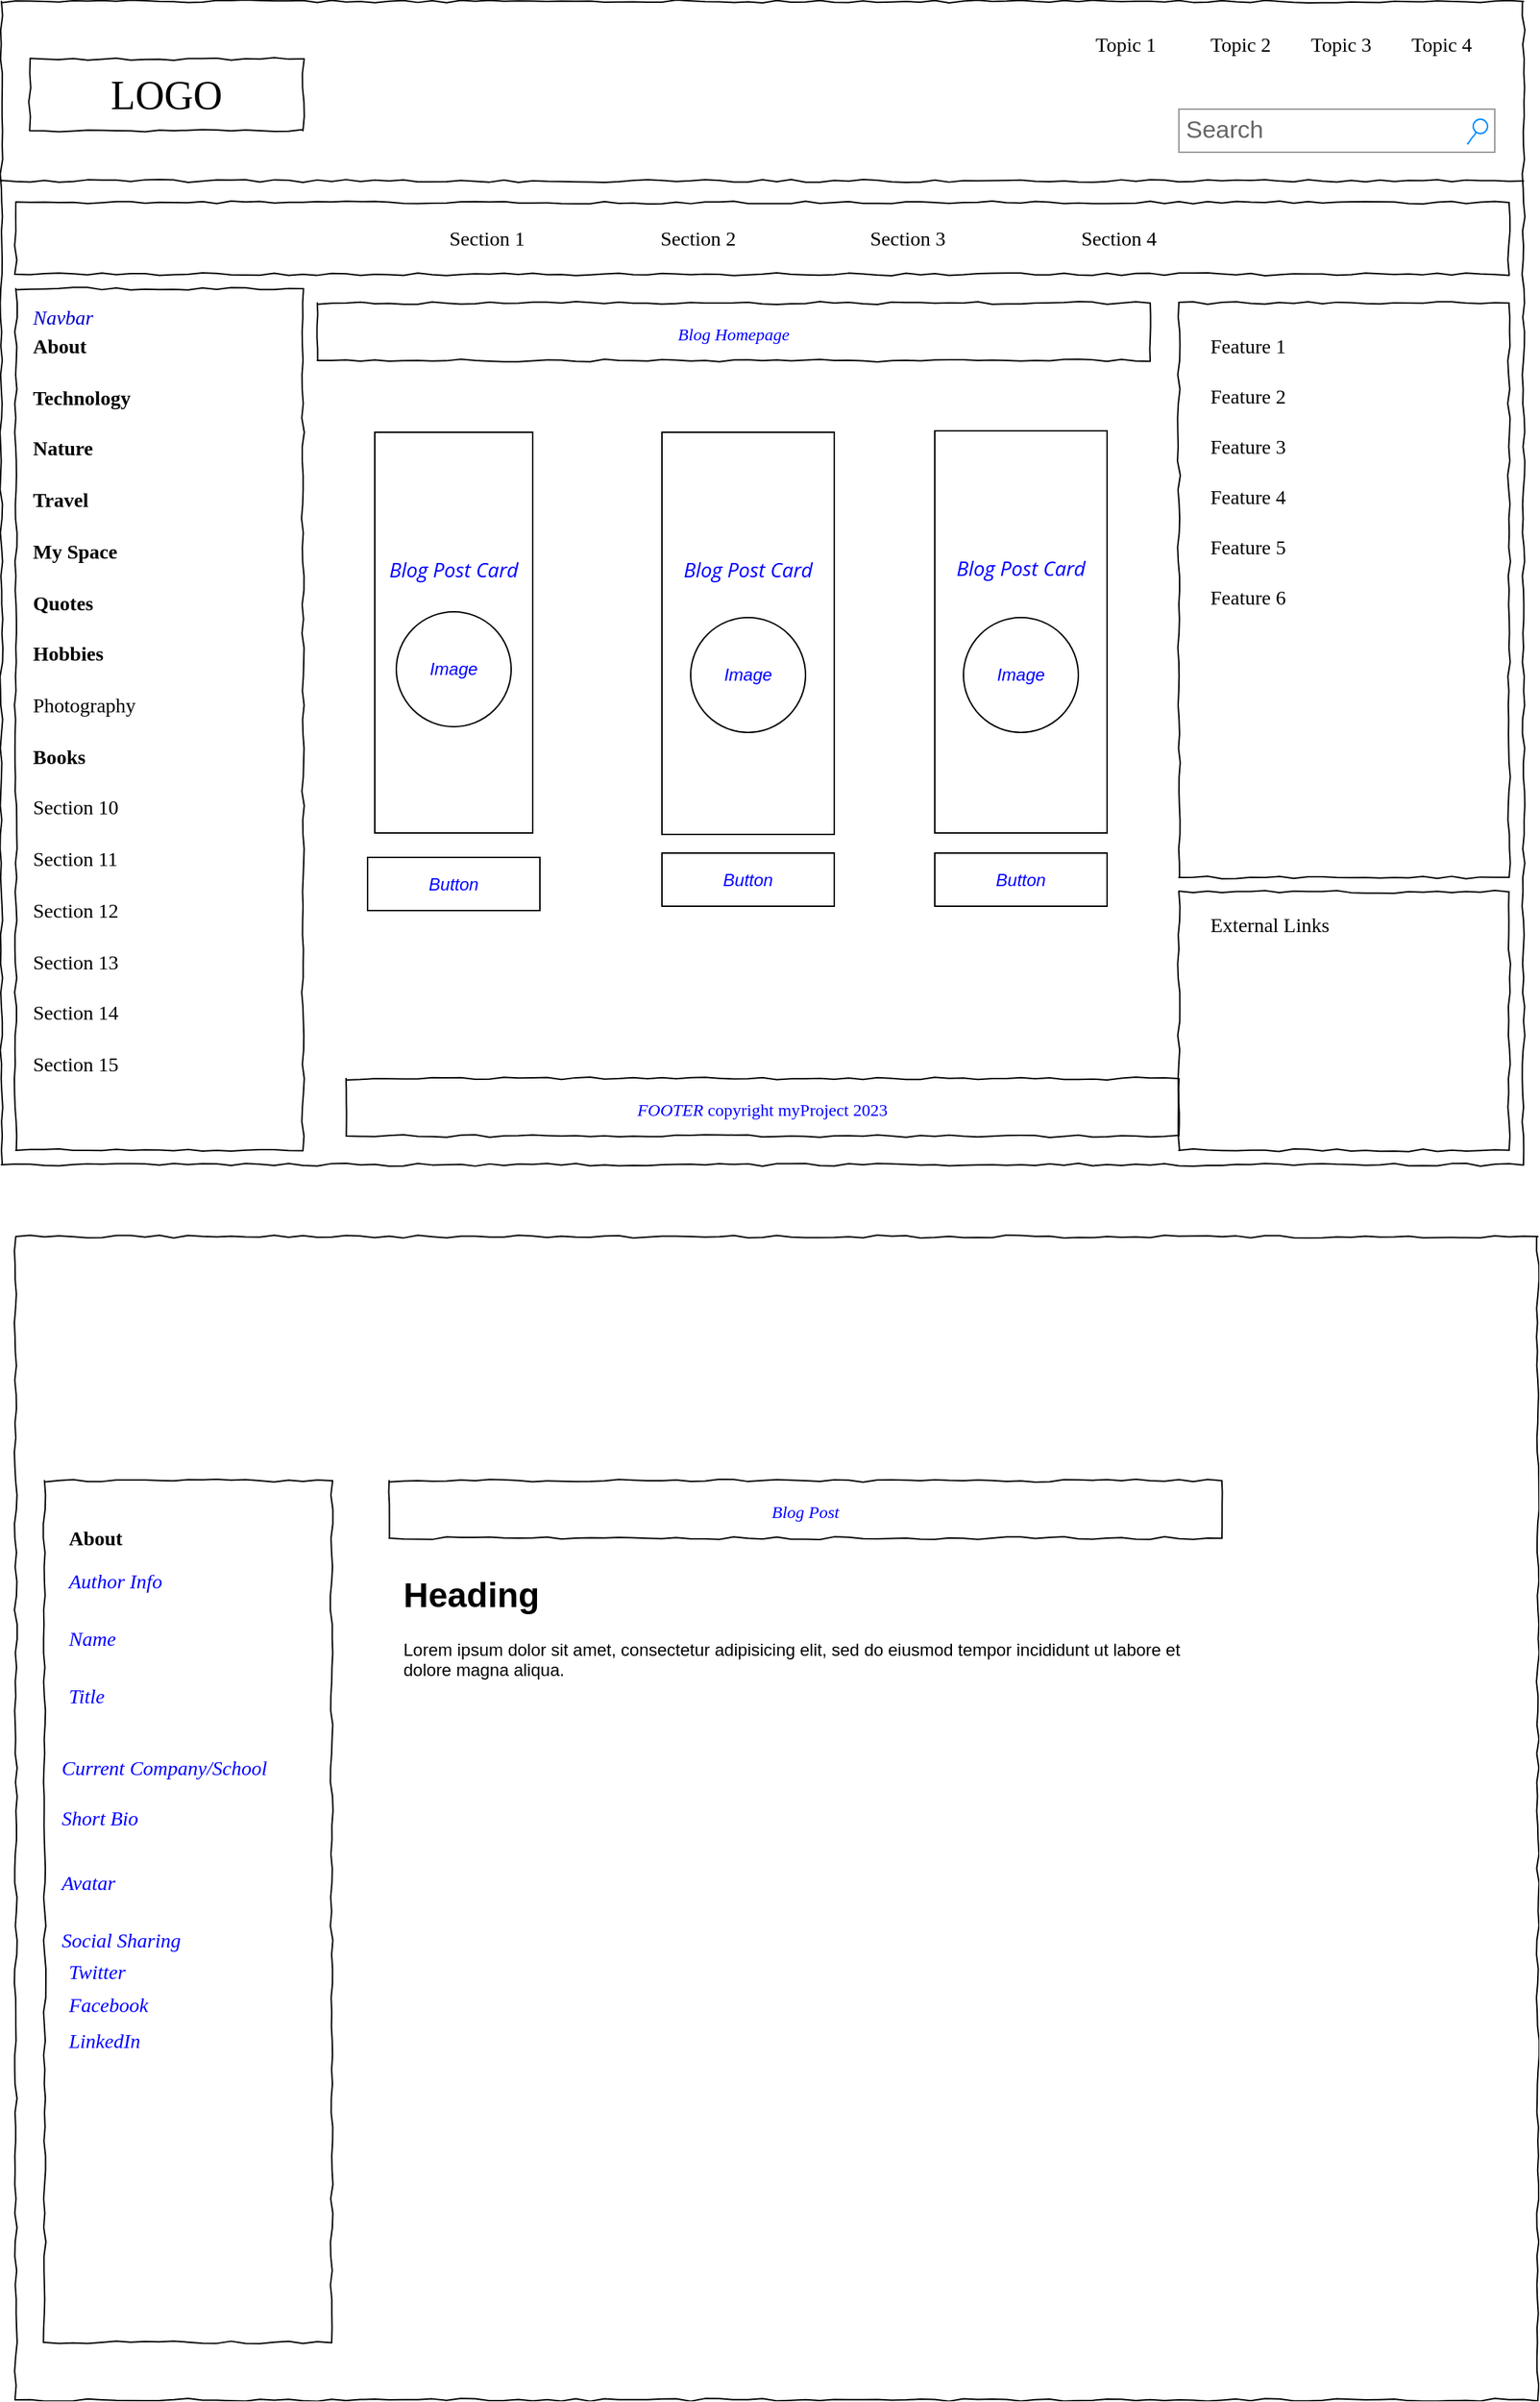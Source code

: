 <mxfile version="21.0.8" type="device"><diagram name="Page-1" id="03018318-947c-dd8e-b7a3-06fadd420f32"><mxGraphModel dx="1434" dy="764" grid="1" gridSize="10" guides="1" tooltips="1" connect="1" arrows="1" fold="1" page="1" pageScale="1" pageWidth="1100" pageHeight="850" background="none" math="0" shadow="0"><root><mxCell id="0"/><mxCell id="1" parent="0"/><mxCell id="677b7b8949515195-1" value="" style="whiteSpace=wrap;html=1;rounded=0;shadow=0;labelBackgroundColor=none;strokeColor=#000000;strokeWidth=1;fillColor=none;fontFamily=Verdana;fontSize=12;fontColor=#000000;align=center;comic=1;" parent="1" vertex="1"><mxGeometry x="20" y="20" width="1060" height="810" as="geometry"/></mxCell><mxCell id="677b7b8949515195-2" value="LOGO" style="whiteSpace=wrap;html=1;rounded=0;shadow=0;labelBackgroundColor=none;strokeWidth=1;fontFamily=Verdana;fontSize=28;align=center;comic=1;" parent="1" vertex="1"><mxGeometry x="40" y="60" width="190" height="50" as="geometry"/></mxCell><mxCell id="677b7b8949515195-3" value="Search" style="strokeWidth=1;shadow=0;dashed=0;align=center;html=1;shape=mxgraph.mockup.forms.searchBox;strokeColor=#999999;mainText=;strokeColor2=#008cff;fontColor=#666666;fontSize=17;align=left;spacingLeft=3;rounded=0;labelBackgroundColor=none;comic=1;" parent="1" vertex="1"><mxGeometry x="840" y="95" width="220" height="30" as="geometry"/></mxCell><mxCell id="677b7b8949515195-4" value="Topic 1" style="text;html=1;points=[];align=left;verticalAlign=top;spacingTop=-4;fontSize=14;fontFamily=Verdana" parent="1" vertex="1"><mxGeometry x="780" y="40" width="60" height="20" as="geometry"/></mxCell><mxCell id="677b7b8949515195-5" value="Topic 2" style="text;html=1;points=[];align=left;verticalAlign=top;spacingTop=-4;fontSize=14;fontFamily=Verdana" parent="1" vertex="1"><mxGeometry x="860" y="40" width="60" height="20" as="geometry"/></mxCell><mxCell id="677b7b8949515195-6" value="Topic 3" style="text;html=1;points=[];align=left;verticalAlign=top;spacingTop=-4;fontSize=14;fontFamily=Verdana" parent="1" vertex="1"><mxGeometry x="930" y="40" width="60" height="20" as="geometry"/></mxCell><mxCell id="677b7b8949515195-7" value="Topic 4" style="text;html=1;points=[];align=left;verticalAlign=top;spacingTop=-4;fontSize=14;fontFamily=Verdana" parent="1" vertex="1"><mxGeometry x="1000" y="40" width="60" height="20" as="geometry"/></mxCell><mxCell id="677b7b8949515195-8" value="" style="whiteSpace=wrap;html=1;rounded=0;shadow=0;labelBackgroundColor=none;strokeWidth=1;fillColor=none;fontFamily=Verdana;fontSize=12;align=center;comic=1;" parent="1" vertex="1"><mxGeometry x="30" y="220" width="200" height="600" as="geometry"/></mxCell><mxCell id="677b7b8949515195-9" value="" style="line;strokeWidth=1;html=1;rounded=0;shadow=0;labelBackgroundColor=none;fillColor=none;fontFamily=Verdana;fontSize=14;fontColor=#000000;align=center;comic=1;" parent="1" vertex="1"><mxGeometry x="20" y="140" width="1060" height="10" as="geometry"/></mxCell><mxCell id="677b7b8949515195-10" value="" style="whiteSpace=wrap;html=1;rounded=0;shadow=0;labelBackgroundColor=none;strokeWidth=1;fillColor=none;fontFamily=Verdana;fontSize=12;align=center;comic=1;" parent="1" vertex="1"><mxGeometry x="30" y="160" width="1040" height="50" as="geometry"/></mxCell><mxCell id="677b7b8949515195-11" value="Section 1" style="text;html=1;points=[];align=left;verticalAlign=top;spacingTop=-4;fontSize=14;fontFamily=Verdana" parent="1" vertex="1"><mxGeometry x="330" y="175" width="60" height="20" as="geometry"/></mxCell><mxCell id="677b7b8949515195-12" value="Section 2" style="text;html=1;points=[];align=left;verticalAlign=top;spacingTop=-4;fontSize=14;fontFamily=Verdana" parent="1" vertex="1"><mxGeometry x="477" y="175" width="60" height="20" as="geometry"/></mxCell><mxCell id="677b7b8949515195-13" value="Section 3" style="text;html=1;points=[];align=left;verticalAlign=top;spacingTop=-4;fontSize=14;fontFamily=Verdana" parent="1" vertex="1"><mxGeometry x="623" y="175" width="60" height="20" as="geometry"/></mxCell><mxCell id="677b7b8949515195-14" value="Section 4" style="text;html=1;points=[];align=left;verticalAlign=top;spacingTop=-4;fontSize=14;fontFamily=Verdana" parent="1" vertex="1"><mxGeometry x="770" y="175" width="60" height="20" as="geometry"/></mxCell><mxCell id="677b7b8949515195-15" value="&lt;div style=&quot;text-align: justify&quot;&gt;&lt;font color=&quot;#0000ff&quot;&gt;&lt;i&gt;FOOTER &lt;/i&gt;copyright myProject 2023&lt;/font&gt;&lt;br&gt;&lt;/div&gt;" style="whiteSpace=wrap;html=1;rounded=0;shadow=0;labelBackgroundColor=none;strokeWidth=1;fillColor=none;fontFamily=Verdana;fontSize=12;align=center;verticalAlign=top;spacing=10;comic=1;" parent="1" vertex="1"><mxGeometry x="260" y="770" width="580" height="40" as="geometry"/></mxCell><mxCell id="677b7b8949515195-25" value="" style="whiteSpace=wrap;html=1;rounded=0;shadow=0;labelBackgroundColor=none;strokeWidth=1;fillColor=none;fontFamily=Verdana;fontSize=12;align=center;comic=1;" parent="1" vertex="1"><mxGeometry x="840" y="230" width="230" height="400" as="geometry"/></mxCell><mxCell id="677b7b8949515195-26" value="" style="whiteSpace=wrap;html=1;rounded=0;shadow=0;labelBackgroundColor=none;strokeWidth=1;fillColor=none;fontFamily=Verdana;fontSize=12;align=center;comic=1;" parent="1" vertex="1"><mxGeometry x="840" y="640" width="230" height="180" as="geometry"/></mxCell><mxCell id="677b7b8949515195-27" value="About" style="text;html=1;points=[];align=left;verticalAlign=top;spacingTop=-4;fontSize=14;fontFamily=Verdana;fontStyle=1" parent="1" vertex="1"><mxGeometry x="40" y="250" width="170" height="20" as="geometry"/></mxCell><mxCell id="677b7b8949515195-28" value="Technology" style="text;html=1;points=[];align=left;verticalAlign=top;spacingTop=-4;fontSize=14;fontFamily=Verdana;fontStyle=1" parent="1" vertex="1"><mxGeometry x="40" y="286" width="170" height="20" as="geometry"/></mxCell><mxCell id="677b7b8949515195-29" value="Nature" style="text;html=1;points=[];align=left;verticalAlign=top;spacingTop=-4;fontSize=14;fontFamily=Verdana;fontStyle=1" parent="1" vertex="1"><mxGeometry x="40" y="321" width="170" height="20" as="geometry"/></mxCell><mxCell id="677b7b8949515195-30" value="Travel" style="text;html=1;points=[];align=left;verticalAlign=top;spacingTop=-4;fontSize=14;fontFamily=Verdana;fontStyle=1" parent="1" vertex="1"><mxGeometry x="40" y="357" width="170" height="20" as="geometry"/></mxCell><mxCell id="677b7b8949515195-31" value="Hobbies" style="text;html=1;points=[];align=left;verticalAlign=top;spacingTop=-4;fontSize=14;fontFamily=Verdana;fontStyle=1" parent="1" vertex="1"><mxGeometry x="40" y="464" width="170" height="20" as="geometry"/></mxCell><mxCell id="677b7b8949515195-32" value="Photography" style="text;html=1;points=[];align=left;verticalAlign=top;spacingTop=-4;fontSize=14;fontFamily=Verdana;fontStyle=0" parent="1" vertex="1"><mxGeometry x="40" y="500" width="170" height="20" as="geometry"/></mxCell><mxCell id="677b7b8949515195-33" value="Books" style="text;html=1;points=[];align=left;verticalAlign=top;spacingTop=-4;fontSize=14;fontFamily=Verdana;fontStyle=1" parent="1" vertex="1"><mxGeometry x="40" y="536" width="170" height="20" as="geometry"/></mxCell><mxCell id="677b7b8949515195-34" value="Section 10" style="text;html=1;points=[];align=left;verticalAlign=top;spacingTop=-4;fontSize=14;fontFamily=Verdana" parent="1" vertex="1"><mxGeometry x="40" y="571" width="170" height="20" as="geometry"/></mxCell><mxCell id="677b7b8949515195-35" value="Section 11" style="text;html=1;points=[];align=left;verticalAlign=top;spacingTop=-4;fontSize=14;fontFamily=Verdana" parent="1" vertex="1"><mxGeometry x="40" y="607" width="170" height="20" as="geometry"/></mxCell><mxCell id="677b7b8949515195-36" value="Section 12" style="text;html=1;points=[];align=left;verticalAlign=top;spacingTop=-4;fontSize=14;fontFamily=Verdana" parent="1" vertex="1"><mxGeometry x="40" y="643" width="170" height="20" as="geometry"/></mxCell><mxCell id="677b7b8949515195-37" value="Section 13" style="text;html=1;points=[];align=left;verticalAlign=top;spacingTop=-4;fontSize=14;fontFamily=Verdana" parent="1" vertex="1"><mxGeometry x="40" y="679" width="170" height="20" as="geometry"/></mxCell><mxCell id="677b7b8949515195-38" value="Section 14" style="text;html=1;points=[];align=left;verticalAlign=top;spacingTop=-4;fontSize=14;fontFamily=Verdana" parent="1" vertex="1"><mxGeometry x="40" y="714" width="170" height="20" as="geometry"/></mxCell><mxCell id="677b7b8949515195-39" value="My Space" style="text;html=1;points=[];align=left;verticalAlign=top;spacingTop=-4;fontSize=14;fontFamily=Verdana;fontStyle=1" parent="1" vertex="1"><mxGeometry x="40" y="393" width="170" height="20" as="geometry"/></mxCell><mxCell id="677b7b8949515195-40" value="Quotes" style="text;html=1;points=[];align=left;verticalAlign=top;spacingTop=-4;fontSize=14;fontFamily=Verdana;fontStyle=1" parent="1" vertex="1"><mxGeometry x="40" y="429" width="170" height="20" as="geometry"/></mxCell><mxCell id="677b7b8949515195-41" value="Section 15" style="text;html=1;points=[];align=left;verticalAlign=top;spacingTop=-4;fontSize=14;fontFamily=Verdana" parent="1" vertex="1"><mxGeometry x="40" y="750" width="170" height="20" as="geometry"/></mxCell><mxCell id="677b7b8949515195-42" value="External Links" style="text;html=1;points=[];align=left;verticalAlign=top;spacingTop=-4;fontSize=14;fontFamily=Verdana" parent="1" vertex="1"><mxGeometry x="860" y="653" width="170" height="20" as="geometry"/></mxCell><mxCell id="677b7b8949515195-44" value="Feature 1" style="text;html=1;points=[];align=left;verticalAlign=top;spacingTop=-4;fontSize=14;fontFamily=Verdana" parent="1" vertex="1"><mxGeometry x="860" y="250" width="170" height="20" as="geometry"/></mxCell><mxCell id="677b7b8949515195-45" value="Feature 2" style="text;html=1;points=[];align=left;verticalAlign=top;spacingTop=-4;fontSize=14;fontFamily=Verdana" parent="1" vertex="1"><mxGeometry x="860" y="285" width="170" height="20" as="geometry"/></mxCell><mxCell id="677b7b8949515195-46" value="Feature 3" style="text;html=1;points=[];align=left;verticalAlign=top;spacingTop=-4;fontSize=14;fontFamily=Verdana" parent="1" vertex="1"><mxGeometry x="860" y="320" width="170" height="20" as="geometry"/></mxCell><mxCell id="677b7b8949515195-47" value="Feature 4" style="text;html=1;points=[];align=left;verticalAlign=top;spacingTop=-4;fontSize=14;fontFamily=Verdana" parent="1" vertex="1"><mxGeometry x="860" y="355" width="170" height="20" as="geometry"/></mxCell><mxCell id="677b7b8949515195-48" value="Feature 5" style="text;html=1;points=[];align=left;verticalAlign=top;spacingTop=-4;fontSize=14;fontFamily=Verdana" parent="1" vertex="1"><mxGeometry x="860" y="390" width="170" height="20" as="geometry"/></mxCell><mxCell id="677b7b8949515195-49" value="Feature 6" style="text;html=1;points=[];align=left;verticalAlign=top;spacingTop=-4;fontSize=14;fontFamily=Verdana" parent="1" vertex="1"><mxGeometry x="860" y="425" width="170" height="20" as="geometry"/></mxCell><mxCell id="RLv7BnZipwXrpF0sBRnx-8" value="&lt;div style=&quot;text-align: justify&quot;&gt;&lt;span&gt;&lt;i&gt;&lt;font color=&quot;#0000ff&quot;&gt;Blog Homepage&lt;/font&gt;&lt;/i&gt;&lt;/span&gt;&lt;/div&gt;" style="whiteSpace=wrap;html=1;rounded=0;shadow=0;labelBackgroundColor=none;strokeWidth=1;fillColor=none;fontFamily=Verdana;fontSize=12;align=center;verticalAlign=top;spacing=10;comic=1;" vertex="1" parent="1"><mxGeometry x="240" y="230" width="580" height="40" as="geometry"/></mxCell><mxCell id="RLv7BnZipwXrpF0sBRnx-9" value="&lt;i&gt;Navbar&lt;/i&gt;" style="text;html=1;points=[];align=left;verticalAlign=top;spacingTop=-4;fontSize=14;fontFamily=Verdana;fontStyle=0;fontColor=#0000CC;" vertex="1" parent="1"><mxGeometry x="40" y="230" width="170" height="20" as="geometry"/></mxCell><mxCell id="RLv7BnZipwXrpF0sBRnx-10" value="&lt;i&gt;&lt;font color=&quot;#0000ff&quot;&gt;&lt;br&gt;&lt;span style=&quot;font-family: &amp;quot;Open Sans&amp;quot;; font-size: 14px; font-variant-ligatures: normal; font-variant-caps: normal; font-weight: 400; letter-spacing: normal; orphans: 2; text-align: left; text-indent: 0px; text-transform: none; widows: 2; word-spacing: 0px; -webkit-text-stroke-width: 0px; background-color: rgb(255, 255, 255); text-decoration-thickness: initial; text-decoration-style: initial; text-decoration-color: initial; float: none; display: inline !important;&quot;&gt;Blog Post Card&lt;/span&gt;&lt;/font&gt;&lt;/i&gt;&lt;ul style=&quot;box-sizing: border-box; margin-top: 0px; margin-bottom: 0px; margin-left: 18px; font-family: &amp;quot;Open Sans&amp;quot;; font-size: 14px; font-variant-ligatures: normal; font-variant-caps: normal; font-weight: 400; letter-spacing: normal; orphans: 2; text-align: left; text-indent: 0px; text-transform: none; widows: 2; word-spacing: 0px; -webkit-text-stroke-width: 0px; background-color: rgb(255, 255, 255); text-decoration-thickness: initial; text-decoration-style: initial; text-decoration-color: initial; padding: 18px 30px !important; line-height: 1.6 !important;&quot;&gt;&lt;i style=&quot;&quot;&gt;&lt;font color=&quot;#0000ff&quot;&gt;&lt;br class=&quot;Apple-interchange-newline&quot;&gt;&lt;br&gt;&lt;/font&gt;&lt;/i&gt;&lt;br&gt;&lt;/ul&gt;" style="rounded=0;whiteSpace=wrap;html=1;" vertex="1" parent="1"><mxGeometry x="280" y="320" width="110" height="279" as="geometry"/></mxCell><mxCell id="RLv7BnZipwXrpF0sBRnx-11" value="&lt;i&gt;&lt;br&gt;&lt;span style=&quot;font-family: &amp;quot;Open Sans&amp;quot;; font-size: 14px; font-variant-ligatures: normal; font-variant-caps: normal; font-weight: 400; letter-spacing: normal; orphans: 2; text-align: left; text-indent: 0px; text-transform: none; widows: 2; word-spacing: 0px; -webkit-text-stroke-width: 0px; background-color: rgb(255, 255, 255); text-decoration-thickness: initial; text-decoration-style: initial; text-decoration-color: initial; float: none; display: inline !important;&quot;&gt;&lt;font color=&quot;#0000ff&quot;&gt;Blog Post Card&lt;/font&gt;&lt;/span&gt;&lt;/i&gt;&lt;ul style=&quot;box-sizing: border-box; margin-top: 0px; margin-bottom: 0px; margin-left: 18px; font-family: &amp;quot;Open Sans&amp;quot;; font-size: 14px; color: rgb(82, 92, 101); font-variant-ligatures: normal; font-variant-caps: normal; font-weight: 400; letter-spacing: normal; orphans: 2; text-align: left; text-indent: 0px; text-transform: none; widows: 2; word-spacing: 0px; -webkit-text-stroke-width: 0px; background-color: rgb(255, 255, 255); text-decoration-thickness: initial; text-decoration-style: initial; text-decoration-color: initial; padding: 18px 30px !important; line-height: 1.6 !important;&quot;&gt;&lt;i&gt;&lt;br class=&quot;Apple-interchange-newline&quot;&gt;&lt;br&gt;&lt;/i&gt;&lt;br&gt;&lt;/ul&gt;" style="rounded=0;whiteSpace=wrap;html=1;" vertex="1" parent="1"><mxGeometry x="480" y="320" width="120" height="280" as="geometry"/></mxCell><mxCell id="RLv7BnZipwXrpF0sBRnx-12" value="&lt;i&gt;&lt;br&gt;&lt;span style=&quot;font-family: &amp;quot;Open Sans&amp;quot;; font-size: 14px; font-variant-ligatures: normal; font-variant-caps: normal; font-weight: 400; letter-spacing: normal; orphans: 2; text-align: left; text-indent: 0px; text-transform: none; widows: 2; word-spacing: 0px; -webkit-text-stroke-width: 0px; background-color: rgb(255, 255, 255); text-decoration-thickness: initial; text-decoration-style: initial; text-decoration-color: initial; float: none; display: inline !important;&quot;&gt;&lt;font color=&quot;#0000ff&quot;&gt;Blog Post Card&lt;/font&gt;&lt;/span&gt;&lt;/i&gt;&lt;ul style=&quot;box-sizing: border-box; margin-top: 0px; margin-bottom: 0px; margin-left: 18px; font-family: &amp;quot;Open Sans&amp;quot;; font-size: 14px; color: rgb(82, 92, 101); font-variant-ligatures: normal; font-variant-caps: normal; font-weight: 400; letter-spacing: normal; orphans: 2; text-align: left; text-indent: 0px; text-transform: none; widows: 2; word-spacing: 0px; -webkit-text-stroke-width: 0px; background-color: rgb(255, 255, 255); text-decoration-thickness: initial; text-decoration-style: initial; text-decoration-color: initial; padding: 18px 30px !important; line-height: 1.6 !important;&quot;&gt;&lt;i&gt;&lt;br class=&quot;Apple-interchange-newline&quot;&gt;&lt;br&gt;&lt;/i&gt;&lt;br&gt;&lt;/ul&gt;" style="rounded=0;whiteSpace=wrap;html=1;" vertex="1" parent="1"><mxGeometry x="670" y="319" width="120" height="280" as="geometry"/></mxCell><mxCell id="RLv7BnZipwXrpF0sBRnx-13" value="&lt;i&gt;&lt;font color=&quot;#0000ff&quot;&gt;Image&lt;/font&gt;&lt;/i&gt;" style="ellipse;whiteSpace=wrap;html=1;aspect=fixed;" vertex="1" parent="1"><mxGeometry x="500" y="449" width="80" height="80" as="geometry"/></mxCell><mxCell id="RLv7BnZipwXrpF0sBRnx-14" value="&lt;font color=&quot;#0000ff&quot;&gt;&lt;i&gt;Button&lt;/i&gt;&lt;/font&gt;" style="rounded=0;whiteSpace=wrap;html=1;" vertex="1" parent="1"><mxGeometry x="480" y="613" width="120" height="37" as="geometry"/></mxCell><mxCell id="RLv7BnZipwXrpF0sBRnx-15" value="&lt;font color=&quot;#0000ff&quot;&gt;&lt;i&gt;Button&lt;/i&gt;&lt;/font&gt;" style="rounded=0;whiteSpace=wrap;html=1;" vertex="1" parent="1"><mxGeometry x="670" y="613" width="120" height="37" as="geometry"/></mxCell><mxCell id="RLv7BnZipwXrpF0sBRnx-16" value="&lt;font color=&quot;#0000ff&quot;&gt;&lt;i&gt;Button&lt;/i&gt;&lt;/font&gt;" style="rounded=0;whiteSpace=wrap;html=1;" vertex="1" parent="1"><mxGeometry x="275" y="616" width="120" height="37" as="geometry"/></mxCell><mxCell id="RLv7BnZipwXrpF0sBRnx-17" value="&lt;i&gt;&lt;font color=&quot;#0000ff&quot;&gt;Image&lt;/font&gt;&lt;/i&gt;" style="ellipse;whiteSpace=wrap;html=1;aspect=fixed;" vertex="1" parent="1"><mxGeometry x="295" y="445" width="80" height="80" as="geometry"/></mxCell><mxCell id="RLv7BnZipwXrpF0sBRnx-18" value="&lt;i&gt;&lt;font color=&quot;#0000ff&quot;&gt;Image&lt;/font&gt;&lt;/i&gt;" style="ellipse;whiteSpace=wrap;html=1;aspect=fixed;" vertex="1" parent="1"><mxGeometry x="690" y="449" width="80" height="80" as="geometry"/></mxCell><mxCell id="RLv7BnZipwXrpF0sBRnx-21" value="" style="whiteSpace=wrap;html=1;rounded=0;shadow=0;labelBackgroundColor=none;strokeColor=#000000;strokeWidth=1;fillColor=none;fontFamily=Verdana;fontSize=12;fontColor=#000000;align=center;comic=1;" vertex="1" parent="1"><mxGeometry x="30" y="880" width="1060" height="810" as="geometry"/></mxCell><mxCell id="RLv7BnZipwXrpF0sBRnx-22" value="" style="whiteSpace=wrap;html=1;rounded=0;shadow=0;labelBackgroundColor=none;strokeWidth=1;fillColor=none;fontFamily=Verdana;fontSize=12;align=center;comic=1;" vertex="1" parent="1"><mxGeometry x="50" y="1050" width="200" height="600" as="geometry"/></mxCell><mxCell id="RLv7BnZipwXrpF0sBRnx-33" value="About" style="text;html=1;points=[];align=left;verticalAlign=top;spacingTop=-4;fontSize=14;fontFamily=Verdana;fontStyle=1" vertex="1" parent="1"><mxGeometry x="65" y="1080" width="170" height="20" as="geometry"/></mxCell><mxCell id="RLv7BnZipwXrpF0sBRnx-34" value="&lt;div style=&quot;text-align: justify&quot;&gt;&lt;span&gt;&lt;i&gt;&lt;font color=&quot;#0000ff&quot;&gt;Blog Post&lt;/font&gt;&lt;/i&gt;&lt;/span&gt;&lt;/div&gt;" style="whiteSpace=wrap;html=1;rounded=0;shadow=0;labelBackgroundColor=none;strokeWidth=1;fillColor=none;fontFamily=Verdana;fontSize=12;align=center;verticalAlign=top;spacing=10;comic=1;" vertex="1" parent="1"><mxGeometry x="290" y="1050" width="580" height="40" as="geometry"/></mxCell><mxCell id="RLv7BnZipwXrpF0sBRnx-36" value="&lt;h1&gt;Heading&lt;/h1&gt;&lt;p&gt;Lorem ipsum dolor sit amet, consectetur adipisicing elit, sed do eiusmod tempor incididunt ut labore et dolore magna aliqua.&lt;/p&gt;" style="text;html=1;strokeColor=none;fillColor=none;spacing=5;spacingTop=-20;whiteSpace=wrap;overflow=hidden;rounded=0;" vertex="1" parent="1"><mxGeometry x="295" y="1110" width="575" height="540" as="geometry"/></mxCell><mxCell id="RLv7BnZipwXrpF0sBRnx-37" value="&lt;span style=&quot;font-weight: normal;&quot;&gt;&lt;i&gt;&lt;font color=&quot;#0000ff&quot;&gt;Author Info&lt;/font&gt;&lt;/i&gt;&lt;/span&gt;" style="text;html=1;points=[];align=left;verticalAlign=top;spacingTop=-4;fontSize=14;fontFamily=Verdana;fontStyle=1" vertex="1" parent="1"><mxGeometry x="65" y="1110" width="170" height="20" as="geometry"/></mxCell><mxCell id="RLv7BnZipwXrpF0sBRnx-38" value="&lt;span style=&quot;font-weight: normal;&quot;&gt;&lt;i&gt;&lt;font color=&quot;#0000ff&quot;&gt;Name&lt;/font&gt;&lt;/i&gt;&lt;/span&gt;" style="text;html=1;points=[];align=left;verticalAlign=top;spacingTop=-4;fontSize=14;fontFamily=Verdana;fontStyle=1" vertex="1" parent="1"><mxGeometry x="65" y="1150" width="170" height="20" as="geometry"/></mxCell><mxCell id="RLv7BnZipwXrpF0sBRnx-39" value="&lt;span style=&quot;font-weight: normal;&quot;&gt;&lt;i&gt;&lt;font color=&quot;#0000ff&quot;&gt;Title&lt;/font&gt;&lt;/i&gt;&lt;/span&gt;" style="text;html=1;points=[];align=left;verticalAlign=top;spacingTop=-4;fontSize=14;fontFamily=Verdana;fontStyle=1" vertex="1" parent="1"><mxGeometry x="65" y="1190" width="170" height="20" as="geometry"/></mxCell><mxCell id="RLv7BnZipwXrpF0sBRnx-40" value="&lt;span style=&quot;font-weight: normal;&quot;&gt;&lt;i&gt;&lt;font color=&quot;#0000ff&quot;&gt;Current Company/School&lt;/font&gt;&lt;/i&gt;&lt;/span&gt;" style="text;html=1;points=[];align=left;verticalAlign=top;spacingTop=-4;fontSize=14;fontFamily=Verdana;fontStyle=1" vertex="1" parent="1"><mxGeometry x="60" y="1240" width="180" height="20" as="geometry"/></mxCell><mxCell id="RLv7BnZipwXrpF0sBRnx-41" value="&lt;span style=&quot;font-weight: normal;&quot;&gt;&lt;i&gt;&lt;font color=&quot;#0000ff&quot;&gt;Short Bio&lt;/font&gt;&lt;/i&gt;&lt;/span&gt;" style="text;html=1;points=[];align=left;verticalAlign=top;spacingTop=-4;fontSize=14;fontFamily=Verdana;fontStyle=1" vertex="1" parent="1"><mxGeometry x="60" y="1275" width="180" height="20" as="geometry"/></mxCell><mxCell id="RLv7BnZipwXrpF0sBRnx-42" value="&lt;span style=&quot;font-weight: normal;&quot;&gt;&lt;i&gt;&lt;font color=&quot;#0000ff&quot;&gt;Avatar&lt;/font&gt;&lt;/i&gt;&lt;/span&gt;" style="text;html=1;points=[];align=left;verticalAlign=top;spacingTop=-4;fontSize=14;fontFamily=Verdana;fontStyle=1" vertex="1" parent="1"><mxGeometry x="60" y="1320" width="180" height="20" as="geometry"/></mxCell><mxCell id="RLv7BnZipwXrpF0sBRnx-43" value="&lt;span style=&quot;font-weight: normal;&quot;&gt;&lt;i&gt;&lt;font color=&quot;#0000ff&quot;&gt;Social Sharing&lt;/font&gt;&lt;/i&gt;&lt;/span&gt;" style="text;html=1;points=[];align=left;verticalAlign=top;spacingTop=-4;fontSize=14;fontFamily=Verdana;fontStyle=1" vertex="1" parent="1"><mxGeometry x="60" y="1360" width="180" height="20" as="geometry"/></mxCell><mxCell id="RLv7BnZipwXrpF0sBRnx-44" value="&lt;span style=&quot;font-weight: normal;&quot;&gt;&lt;i&gt;&lt;font color=&quot;#0000ff&quot;&gt;Twitter&lt;/font&gt;&lt;/i&gt;&lt;/span&gt;" style="text;html=1;points=[];align=left;verticalAlign=top;spacingTop=-4;fontSize=14;fontFamily=Verdana;fontStyle=1" vertex="1" parent="1"><mxGeometry x="65" y="1382" width="180" height="20" as="geometry"/></mxCell><mxCell id="RLv7BnZipwXrpF0sBRnx-45" value="&lt;span style=&quot;font-weight: normal;&quot;&gt;&lt;i&gt;&lt;font color=&quot;#0000ff&quot;&gt;Facebook&lt;/font&gt;&lt;/i&gt;&lt;/span&gt;" style="text;html=1;points=[];align=left;verticalAlign=top;spacingTop=-4;fontSize=14;fontFamily=Verdana;fontStyle=1" vertex="1" parent="1"><mxGeometry x="65" y="1405" width="180" height="20" as="geometry"/></mxCell><mxCell id="RLv7BnZipwXrpF0sBRnx-46" value="&lt;span style=&quot;font-weight: normal;&quot;&gt;&lt;i&gt;&lt;font color=&quot;#0000ff&quot;&gt;LinkedIn&lt;/font&gt;&lt;/i&gt;&lt;/span&gt;" style="text;html=1;points=[];align=left;verticalAlign=top;spacingTop=-4;fontSize=14;fontFamily=Verdana;fontStyle=1" vertex="1" parent="1"><mxGeometry x="65" y="1430" width="180" height="20" as="geometry"/></mxCell></root></mxGraphModel></diagram></mxfile>